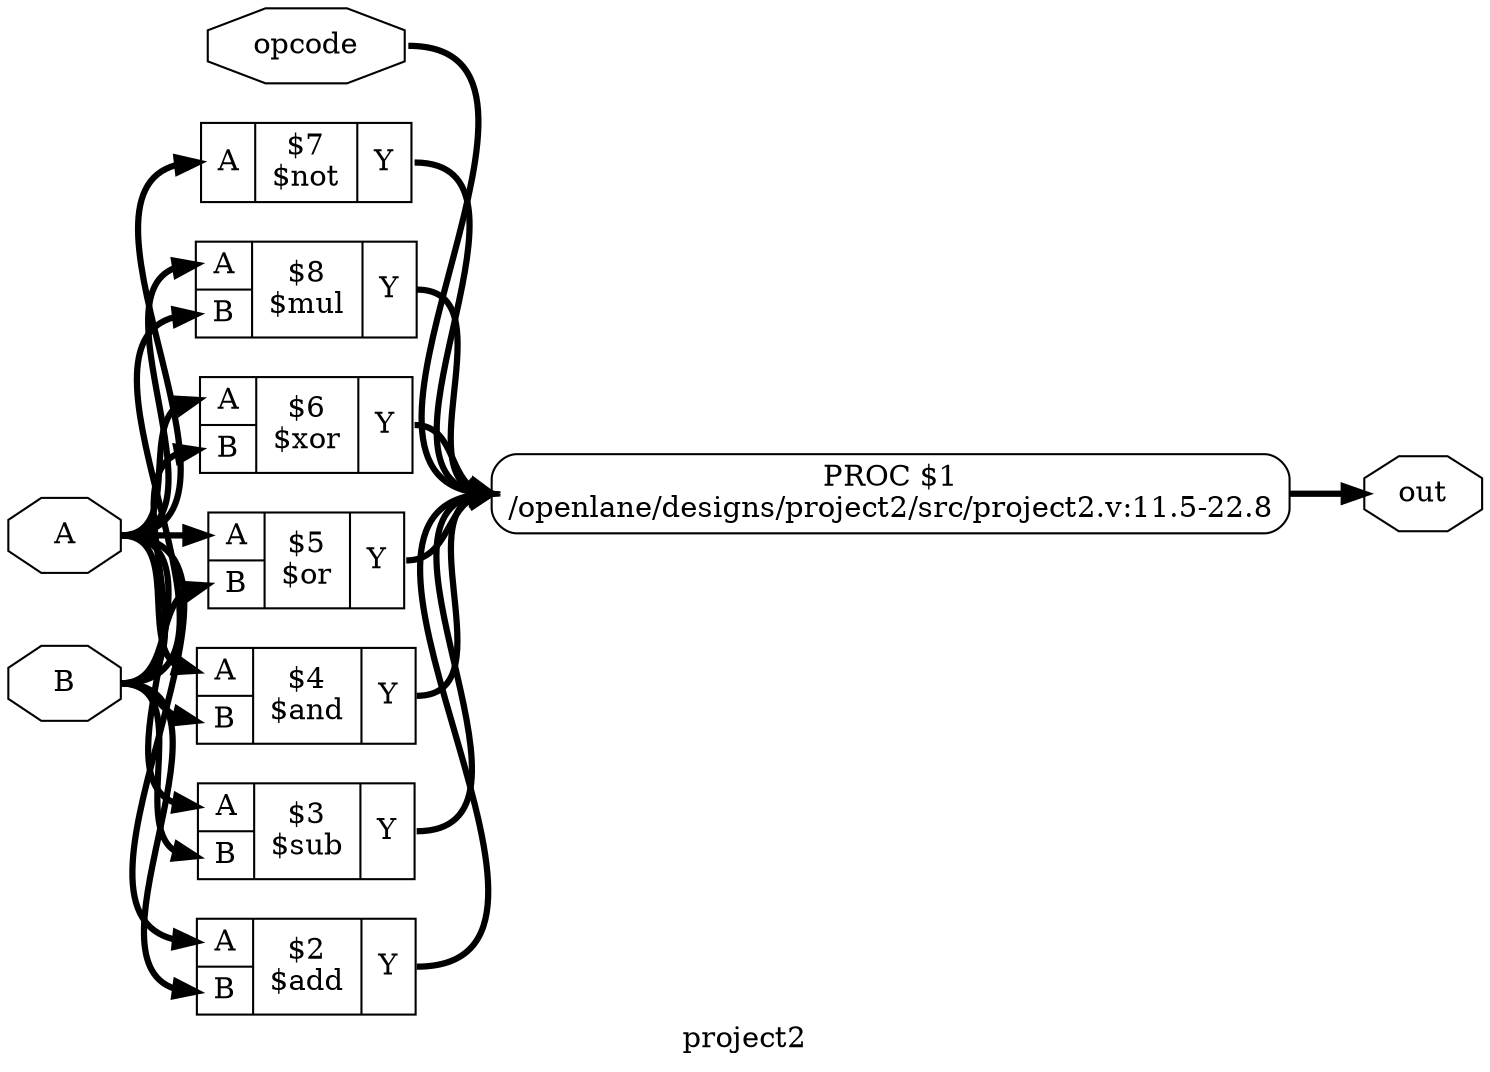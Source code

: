 digraph "project2" {
label="project2";
rankdir="LR";
remincross=true;
n10 [ shape=octagon, label="out", color="black", fontcolor="black" ];
n11 [ shape=octagon, label="opcode", color="black", fontcolor="black" ];
n12 [ shape=octagon, label="B", color="black", fontcolor="black" ];
n13 [ shape=octagon, label="A", color="black", fontcolor="black" ];
c15 [ shape=record, label="{{<p13> A|<p12> B}|$8\n$mul|{<p14> Y}}",  ];
c16 [ shape=record, label="{{<p13> A}|$7\n$not|{<p14> Y}}",  ];
c17 [ shape=record, label="{{<p13> A|<p12> B}|$6\n$xor|{<p14> Y}}",  ];
c18 [ shape=record, label="{{<p13> A|<p12> B}|$5\n$or|{<p14> Y}}",  ];
c19 [ shape=record, label="{{<p13> A|<p12> B}|$4\n$and|{<p14> Y}}",  ];
c20 [ shape=record, label="{{<p13> A|<p12> B}|$3\n$sub|{<p14> Y}}",  ];
c21 [ shape=record, label="{{<p13> A|<p12> B}|$2\n$add|{<p14> Y}}",  ];
p0 [shape=box, style=rounded, label="PROC $1\n/openlane/designs/project2/src/project2.v:11.5-22.8", ];
c15:p14:e -> p0:w [color="black", fontcolor="black", style="setlinewidth(3)", label=""];
p0:e -> n10:w [color="black", fontcolor="black", style="setlinewidth(3)", label=""];
n11:e -> p0:w [color="black", fontcolor="black", style="setlinewidth(3)", label=""];
n12:e -> c15:p12:w [color="black", fontcolor="black", style="setlinewidth(3)", label=""];
n12:e -> c17:p12:w [color="black", fontcolor="black", style="setlinewidth(3)", label=""];
n12:e -> c18:p12:w [color="black", fontcolor="black", style="setlinewidth(3)", label=""];
n12:e -> c19:p12:w [color="black", fontcolor="black", style="setlinewidth(3)", label=""];
n12:e -> c20:p12:w [color="black", fontcolor="black", style="setlinewidth(3)", label=""];
n12:e -> c21:p12:w [color="black", fontcolor="black", style="setlinewidth(3)", label=""];
n13:e -> c15:p13:w [color="black", fontcolor="black", style="setlinewidth(3)", label=""];
n13:e -> c16:p13:w [color="black", fontcolor="black", style="setlinewidth(3)", label=""];
n13:e -> c17:p13:w [color="black", fontcolor="black", style="setlinewidth(3)", label=""];
n13:e -> c18:p13:w [color="black", fontcolor="black", style="setlinewidth(3)", label=""];
n13:e -> c19:p13:w [color="black", fontcolor="black", style="setlinewidth(3)", label=""];
n13:e -> c20:p13:w [color="black", fontcolor="black", style="setlinewidth(3)", label=""];
n13:e -> c21:p13:w [color="black", fontcolor="black", style="setlinewidth(3)", label=""];
c16:p14:e -> p0:w [color="black", fontcolor="black", style="setlinewidth(3)", label=""];
c17:p14:e -> p0:w [color="black", fontcolor="black", style="setlinewidth(3)", label=""];
c18:p14:e -> p0:w [color="black", fontcolor="black", style="setlinewidth(3)", label=""];
c19:p14:e -> p0:w [color="black", fontcolor="black", style="setlinewidth(3)", label=""];
c20:p14:e -> p0:w [color="black", fontcolor="black", style="setlinewidth(3)", label=""];
c21:p14:e -> p0:w [color="black", fontcolor="black", style="setlinewidth(3)", label=""];
}
